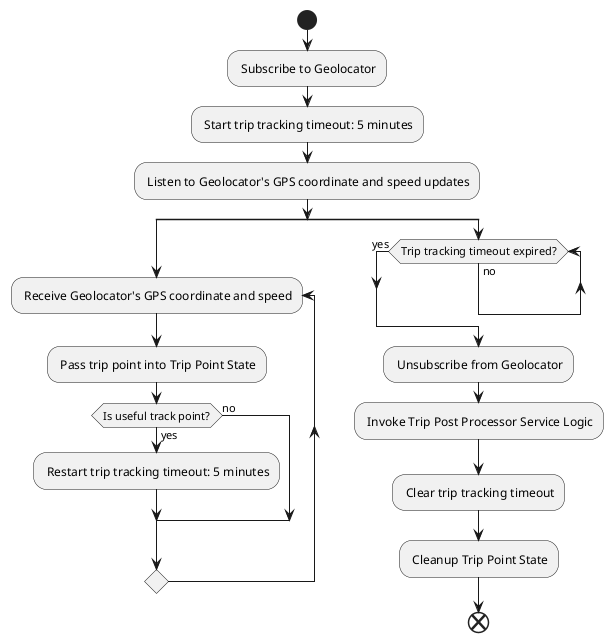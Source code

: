 @startuml Trip Tracking Service

skinparam ConditionEndStyle hline

start

: Subscribe to Geolocator;
: Start trip tracking timeout: 5 minutes;
: Listen to Geolocator's GPS coordinate and speed updates;

split
    repeat : Receive Geolocator's GPS coordinate and speed;
        : Pass trip point into Trip Point State;

        if (Is useful track point?) then (yes)
            : Restart trip tracking timeout: 5 minutes;
        else (no)
        endif
    repeat while ()
    kill
split again
    while (Trip tracking timeout expired?) is (no)
    endwhile (yes)
    : Unsubscribe from Geolocator;
    : Invoke Trip Post Processor Service Logic;
    : Clear trip tracking timeout;
    : Cleanup Trip Point State;
    end
end split

@enduml

